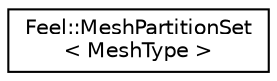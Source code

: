 digraph "Graphical Class Hierarchy"
{
 // LATEX_PDF_SIZE
  edge [fontname="Helvetica",fontsize="10",labelfontname="Helvetica",labelfontsize="10"];
  node [fontname="Helvetica",fontsize="10",shape=record];
  rankdir="LR";
  Node0 [label="Feel::MeshPartitionSet\l\< MeshType \>",height=0.2,width=0.4,color="black", fillcolor="white", style="filled",URL="$classFeel_1_1MeshPartitionSet.html",tooltip=" "];
}
